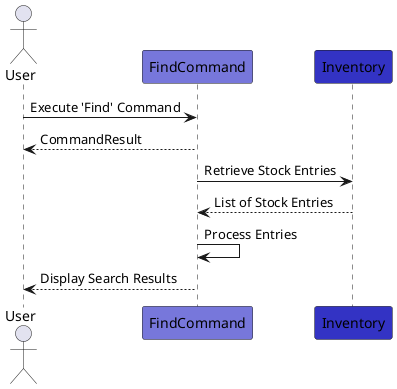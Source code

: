 @startuml FindCommandDiagram

!define LOGIC_COLOR #3333C4
!define LOGIC_COLOR_T1 #7777DB

actor User
participant "FindCommand" as FindCmd LOGIC_COLOR_T1
participant "Inventory" as Inventory LOGIC_COLOR

User -> FindCmd: Execute 'Find' Command
User <-- FindCmd: CommandResult
FindCmd -> Inventory: Retrieve Stock Entries
Inventory --> FindCmd: List of Stock Entries
FindCmd -> FindCmd: Process Entries
FindCmd --> User: Display Search Results

@enduml